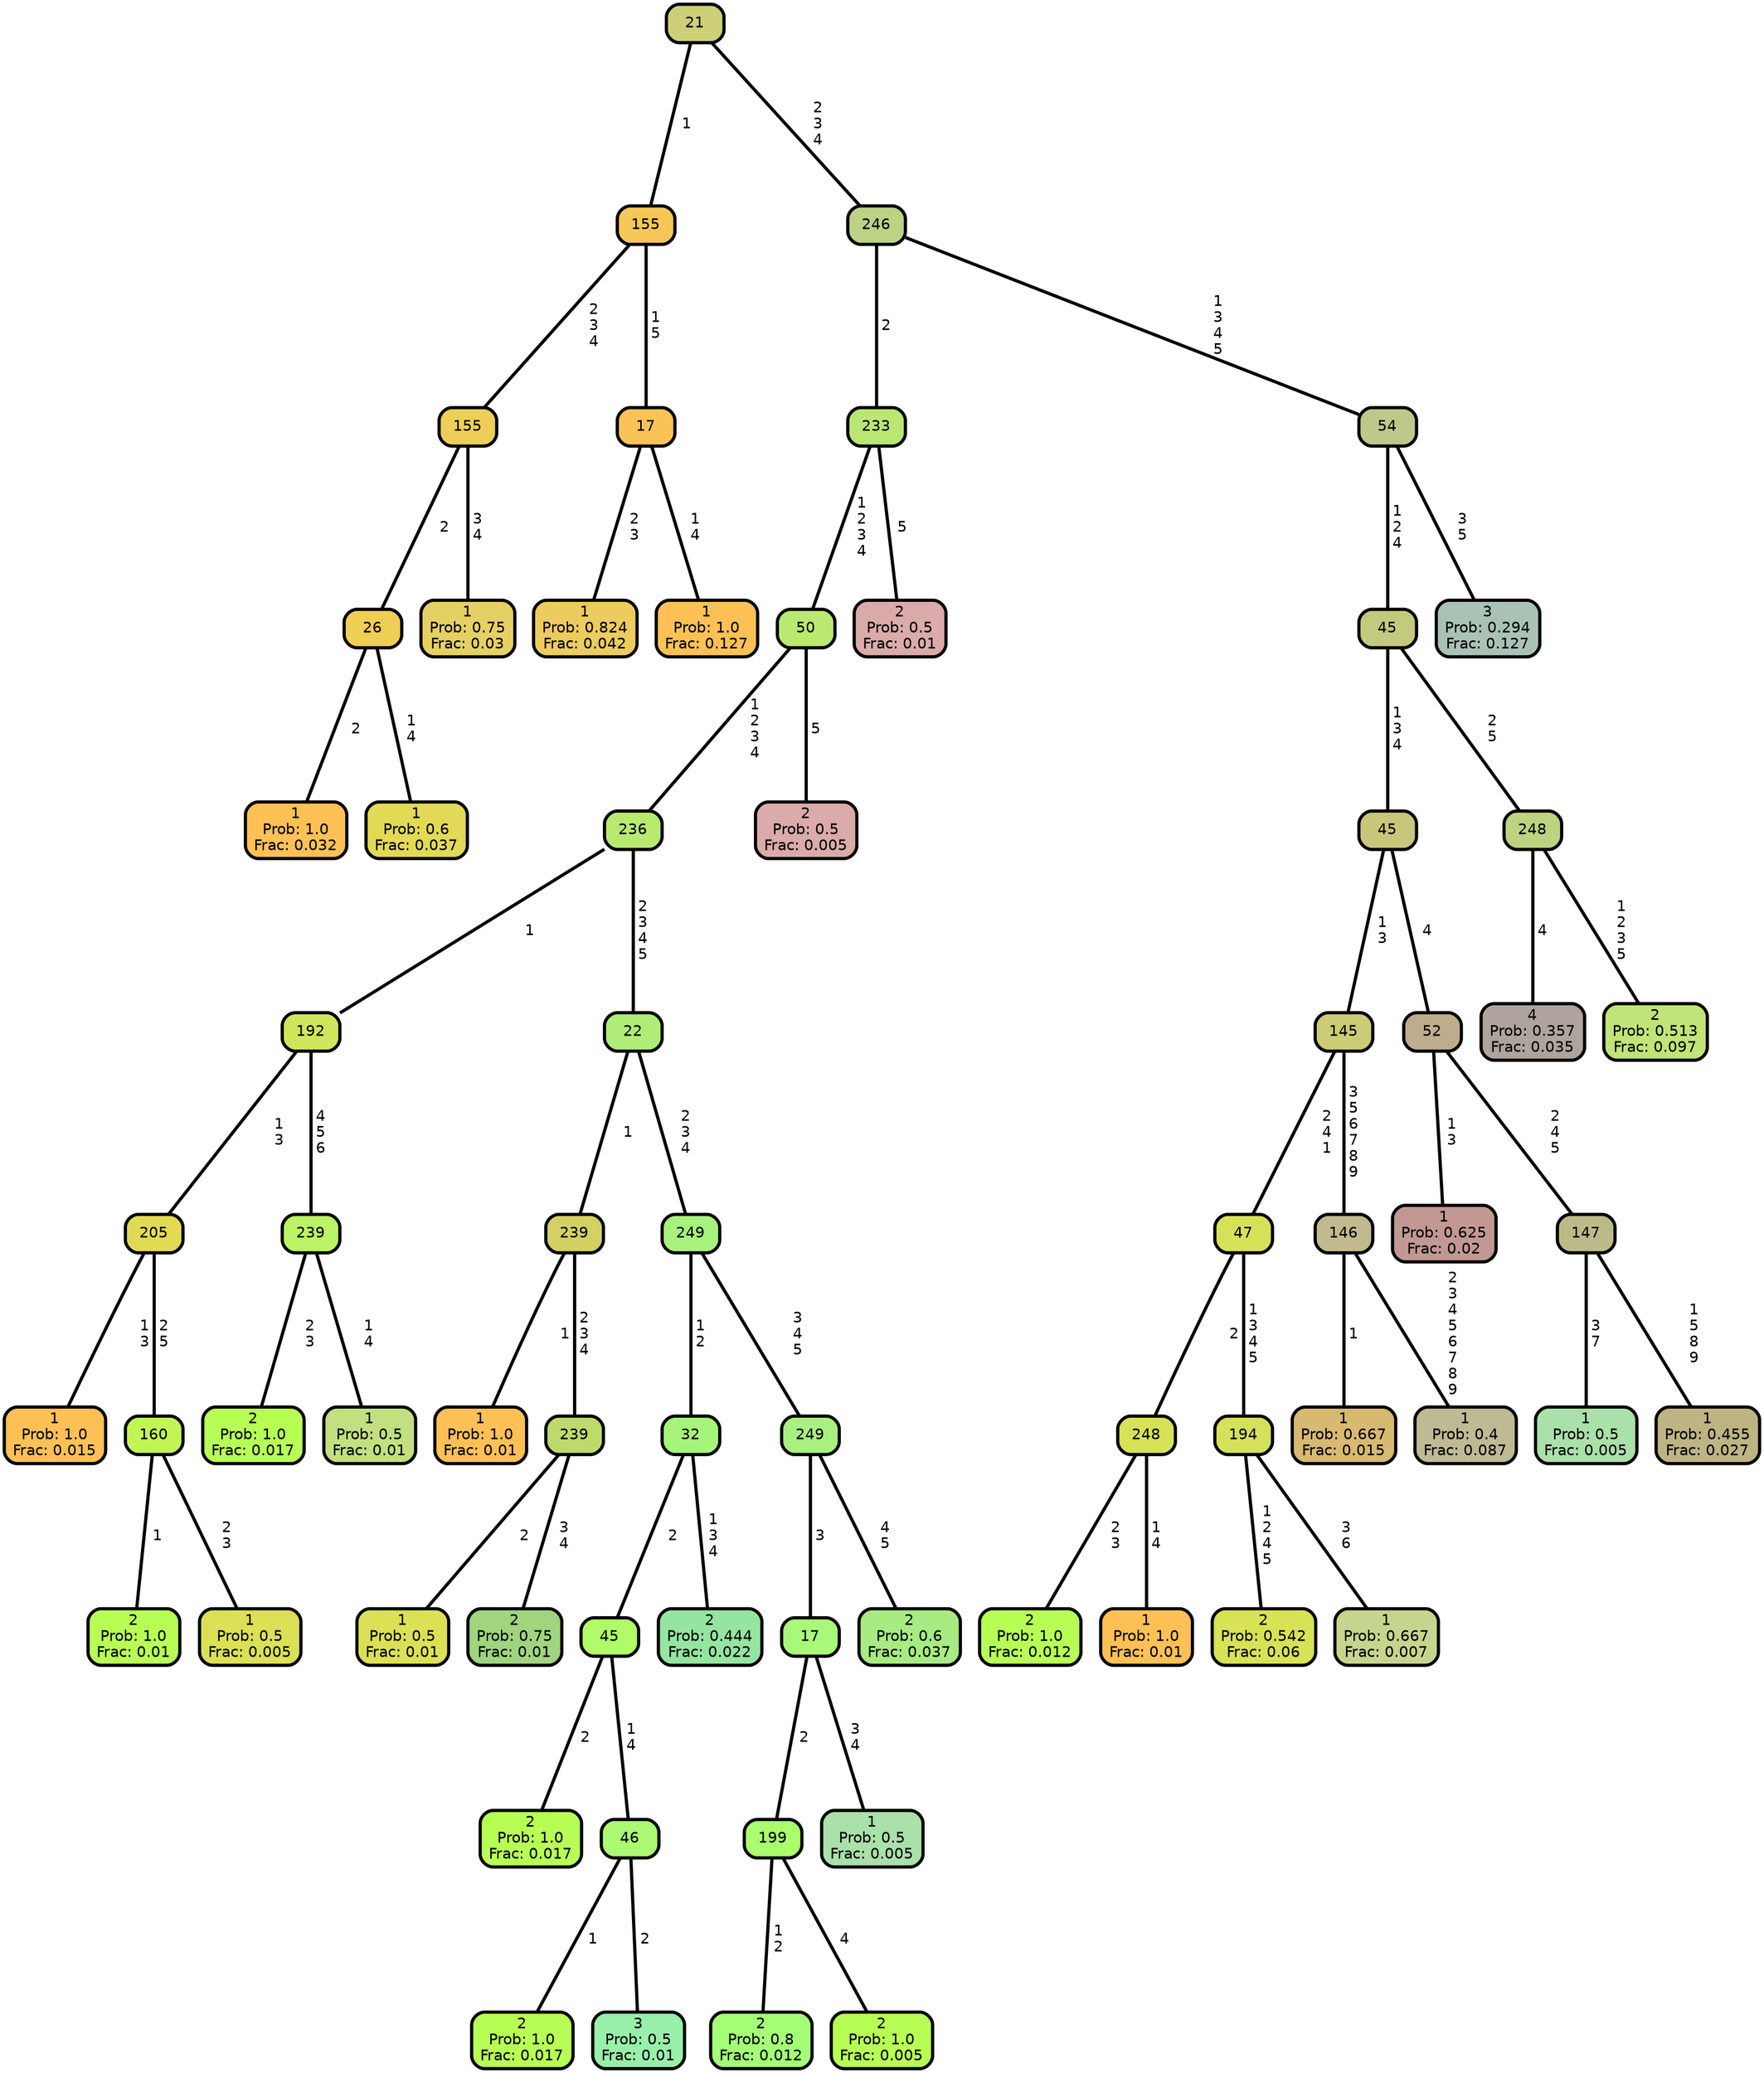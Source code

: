 graph Tree {
node [shape=box, style="filled, rounded",color="black",penwidth="3",fontcolor="black",                 fontname=helvetica] ;
graph [ranksep="0 equally", splines=straight,                 bgcolor=transparent, dpi=200] ;
edge [fontname=helvetica, color=black] ;
0 [label="1
Prob: 1.0
Frac: 0.032", fillcolor="#ffc155"] ;
1 [label="26", fillcolor="#efce55"] ;
2 [label="1
Prob: 0.6
Frac: 0.037", fillcolor="#e2d955"] ;
3 [label="155", fillcolor="#ecce59"] ;
4 [label="1
Prob: 0.75
Frac: 0.03", fillcolor="#e5d063"] ;
5 [label="155", fillcolor="#f5c758"] ;
6 [label="1
Prob: 0.824
Frac: 0.042", fillcolor="#eccb5f"] ;
7 [label="17", fillcolor="#fac357"] ;
8 [label="1
Prob: 1.0
Frac: 0.127", fillcolor="#ffc155"] ;
9 [label="21", fillcolor="#cccf78"] ;
10 [label="1
Prob: 1.0
Frac: 0.015", fillcolor="#ffc155"] ;
11 [label="205", fillcolor="#e1da55"] ;
12 [label="2
Prob: 1.0
Frac: 0.01", fillcolor="#b8ff55"] ;
13 [label="160", fillcolor="#c3f455"] ;
14 [label="1
Prob: 0.5
Frac: 0.005", fillcolor="#dbe055"] ;
15 [label="192", fillcolor="#cfe65c"] ;
16 [label="2
Prob: 1.0
Frac: 0.017", fillcolor="#b8ff55"] ;
17 [label="239", fillcolor="#bbf364"] ;
18 [label="1
Prob: 0.5
Frac: 0.01", fillcolor="#c2e07f"] ;
19 [label="236", fillcolor="#b8ea70"] ;
20 [label="1
Prob: 1.0
Frac: 0.01", fillcolor="#ffc155"] ;
21 [label="239", fillcolor="#d3d163"] ;
22 [label="1
Prob: 0.5
Frac: 0.01", fillcolor="#dbe055"] ;
23 [label="239", fillcolor="#beda6a"] ;
24 [label="2
Prob: 0.75
Frac: 0.01", fillcolor="#a0d47f"] ;
25 [label="22", fillcolor="#b0ec78"] ;
26 [label="2
Prob: 1.0
Frac: 0.017", fillcolor="#b8ff55"] ;
27 [label="45", fillcolor="#b0fb67"] ;
28 [label="2
Prob: 1.0
Frac: 0.017", fillcolor="#b8ff55"] ;
29 [label="46", fillcolor="#acf973"] ;
30 [label="3
Prob: 0.5
Frac: 0.01", fillcolor="#98efaa"] ;
31 [label="32", fillcolor="#a7f47a"] ;
32 [label="2
Prob: 0.444
Frac: 0.022", fillcolor="#94e5a0"] ;
33 [label="249", fillcolor="#a7f27d"] ;
34 [label="2
Prob: 0.8
Frac: 0.012", fillcolor="#a4ff77"] ;
35 [label="199", fillcolor="#a9ff6d"] ;
36 [label="2
Prob: 1.0
Frac: 0.005", fillcolor="#b8ff55"] ;
37 [label="17", fillcolor="#a9f87a"] ;
38 [label="1
Prob: 0.5
Frac: 0.005", fillcolor="#aae0aa"] ;
39 [label="249", fillcolor="#a8f07f"] ;
40 [label="2
Prob: 0.6
Frac: 0.037", fillcolor="#a7eb82"] ;
41 [label="50", fillcolor="#b9e971"] ;
42 [label="2
Prob: 0.5
Frac: 0.005", fillcolor="#dbaaaa"] ;
43 [label="233", fillcolor="#bae674"] ;
44 [label="2
Prob: 0.5
Frac: 0.01", fillcolor="#dbaaaa"] ;
45 [label="246", fillcolor="#bcd284"] ;
46 [label="2
Prob: 1.0
Frac: 0.012", fillcolor="#b8ff55"] ;
47 [label="248", fillcolor="#d7e355"] ;
48 [label="1
Prob: 1.0
Frac: 0.01", fillcolor="#ffc155"] ;
49 [label="47", fillcolor="#d6e159"] ;
50 [label="2
Prob: 0.542
Frac: 0.06", fillcolor="#d8e255"] ;
51 [label="194", fillcolor="#d6e15b"] ;
52 [label="1
Prob: 0.667
Frac: 0.007", fillcolor="#c6d58d"] ;
53 [label="145", fillcolor="#cccc76"] ;
54 [label="1
Prob: 0.667
Frac: 0.015", fillcolor="#d7b971"] ;
55 [label="146", fillcolor="#c2ba8f"] ;
56 [label="1
Prob: 0.4
Frac: 0.087", fillcolor="#bfba94"] ;
57 [label="45", fillcolor="#c8c67b"] ;
58 [label="1
Prob: 0.625
Frac: 0.02", fillcolor="#c19894"] ;
59 [label="52", fillcolor="#bdad8d"] ;
60 [label="1
Prob: 0.5
Frac: 0.005", fillcolor="#aae0aa"] ;
61 [label="147", fillcolor="#bbbb89"] ;
62 [label="1
Prob: 0.455
Frac: 0.027", fillcolor="#beb483"] ;
63 [label="45", fillcolor="#c4ca7d"] ;
64 [label="4
Prob: 0.357
Frac: 0.035", fillcolor="#afa49d"] ;
65 [label="248", fillcolor="#bcd381"] ;
66 [label="2
Prob: 0.513
Frac: 0.097", fillcolor="#c0e477"] ;
67 [label="54", fillcolor="#bdc88b"] ;
68 [label="3
Prob: 0.294
Frac: 0.127", fillcolor="#aac2b5"] ;
1 -- 0 [label=" 2",penwidth=3] ;
1 -- 2 [label=" 1\n 4",penwidth=3] ;
3 -- 1 [label=" 2",penwidth=3] ;
3 -- 4 [label=" 3\n 4",penwidth=3] ;
5 -- 3 [label=" 2\n 3\n 4",penwidth=3] ;
5 -- 7 [label=" 1\n 5",penwidth=3] ;
7 -- 6 [label=" 2\n 3",penwidth=3] ;
7 -- 8 [label=" 1\n 4",penwidth=3] ;
9 -- 5 [label=" 1",penwidth=3] ;
9 -- 45 [label=" 2\n 3\n 4",penwidth=3] ;
11 -- 10 [label=" 1\n 3",penwidth=3] ;
11 -- 13 [label=" 2\n 5",penwidth=3] ;
13 -- 12 [label=" 1",penwidth=3] ;
13 -- 14 [label=" 2\n 3",penwidth=3] ;
15 -- 11 [label=" 1\n 3",penwidth=3] ;
15 -- 17 [label=" 4\n 5\n 6",penwidth=3] ;
17 -- 16 [label=" 2\n 3",penwidth=3] ;
17 -- 18 [label=" 1\n 4",penwidth=3] ;
19 -- 15 [label=" 1",penwidth=3] ;
19 -- 25 [label=" 2\n 3\n 4\n 5",penwidth=3] ;
21 -- 20 [label=" 1",penwidth=3] ;
21 -- 23 [label=" 2\n 3\n 4",penwidth=3] ;
23 -- 22 [label=" 2",penwidth=3] ;
23 -- 24 [label=" 3\n 4",penwidth=3] ;
25 -- 21 [label=" 1",penwidth=3] ;
25 -- 33 [label=" 2\n 3\n 4",penwidth=3] ;
27 -- 26 [label=" 2",penwidth=3] ;
27 -- 29 [label=" 1\n 4",penwidth=3] ;
29 -- 28 [label=" 1",penwidth=3] ;
29 -- 30 [label=" 2",penwidth=3] ;
31 -- 27 [label=" 2",penwidth=3] ;
31 -- 32 [label=" 1\n 3\n 4",penwidth=3] ;
33 -- 31 [label=" 1\n 2",penwidth=3] ;
33 -- 39 [label=" 3\n 4\n 5",penwidth=3] ;
35 -- 34 [label=" 1\n 2",penwidth=3] ;
35 -- 36 [label=" 4",penwidth=3] ;
37 -- 35 [label=" 2",penwidth=3] ;
37 -- 38 [label=" 3\n 4",penwidth=3] ;
39 -- 37 [label=" 3",penwidth=3] ;
39 -- 40 [label=" 4\n 5",penwidth=3] ;
41 -- 19 [label=" 1\n 2\n 3\n 4",penwidth=3] ;
41 -- 42 [label=" 5",penwidth=3] ;
43 -- 41 [label=" 1\n 2\n 3\n 4",penwidth=3] ;
43 -- 44 [label=" 5",penwidth=3] ;
45 -- 43 [label=" 2",penwidth=3] ;
45 -- 67 [label=" 1\n 3\n 4\n 5",penwidth=3] ;
47 -- 46 [label=" 2\n 3",penwidth=3] ;
47 -- 48 [label=" 1\n 4",penwidth=3] ;
49 -- 47 [label=" 2",penwidth=3] ;
49 -- 51 [label=" 1\n 3\n 4\n 5",penwidth=3] ;
51 -- 50 [label=" 1\n 2\n 4\n 5",penwidth=3] ;
51 -- 52 [label=" 3\n 6",penwidth=3] ;
53 -- 49 [label=" 2\n 4\n 1",penwidth=3] ;
53 -- 55 [label=" 3\n 5\n 6\n 7\n 8\n 9",penwidth=3] ;
55 -- 54 [label=" 1",penwidth=3] ;
55 -- 56 [label=" 2\n 3\n 4\n 5\n 6\n 7\n 8\n 9",penwidth=3] ;
57 -- 53 [label=" 1\n 3",penwidth=3] ;
57 -- 59 [label=" 4",penwidth=3] ;
59 -- 58 [label=" 1\n 3",penwidth=3] ;
59 -- 61 [label=" 2\n 4\n 5",penwidth=3] ;
61 -- 60 [label=" 3\n 7",penwidth=3] ;
61 -- 62 [label=" 1\n 5\n 8\n 9",penwidth=3] ;
63 -- 57 [label=" 1\n 3\n 4",penwidth=3] ;
63 -- 65 [label=" 2\n 5",penwidth=3] ;
65 -- 64 [label=" 4",penwidth=3] ;
65 -- 66 [label=" 1\n 2\n 3\n 5",penwidth=3] ;
67 -- 63 [label=" 1\n 2\n 4",penwidth=3] ;
67 -- 68 [label=" 3\n 5",penwidth=3] ;
{rank = same;}}